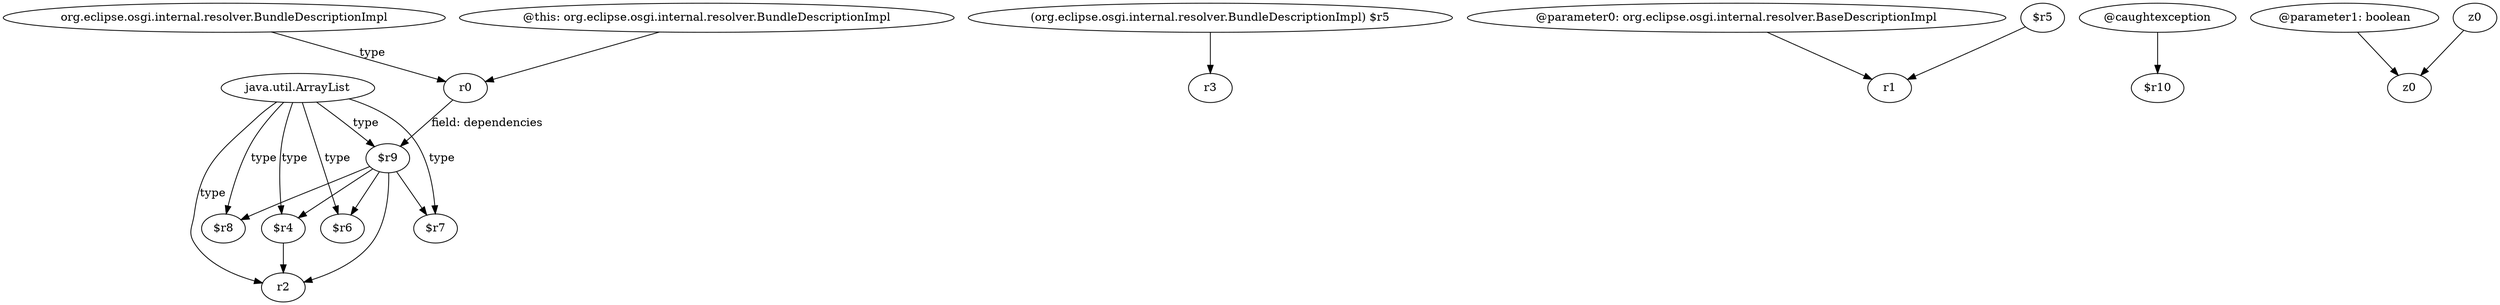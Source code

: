 digraph g {
0[label="$r9"]
1[label="$r8"]
0->1[label=""]
2[label="(org.eclipse.osgi.internal.resolver.BundleDescriptionImpl) $r5"]
3[label="r3"]
2->3[label=""]
4[label="$r4"]
0->4[label=""]
5[label="@parameter0: org.eclipse.osgi.internal.resolver.BaseDescriptionImpl"]
6[label="r1"]
5->6[label=""]
7[label="$r6"]
0->7[label=""]
8[label="org.eclipse.osgi.internal.resolver.BundleDescriptionImpl"]
9[label="r0"]
8->9[label="type"]
10[label="java.util.ArrayList"]
10->7[label="type"]
11[label="$r7"]
10->11[label="type"]
12[label="@caughtexception"]
13[label="$r10"]
12->13[label=""]
10->0[label="type"]
10->1[label="type"]
10->4[label="type"]
14[label="r2"]
4->14[label=""]
9->0[label="field: dependencies"]
15[label="$r5"]
15->6[label=""]
10->14[label="type"]
16[label="@parameter1: boolean"]
17[label="z0"]
16->17[label=""]
0->14[label=""]
18[label="@this: org.eclipse.osgi.internal.resolver.BundleDescriptionImpl"]
18->9[label=""]
0->11[label=""]
19[label="z0"]
19->17[label=""]
}